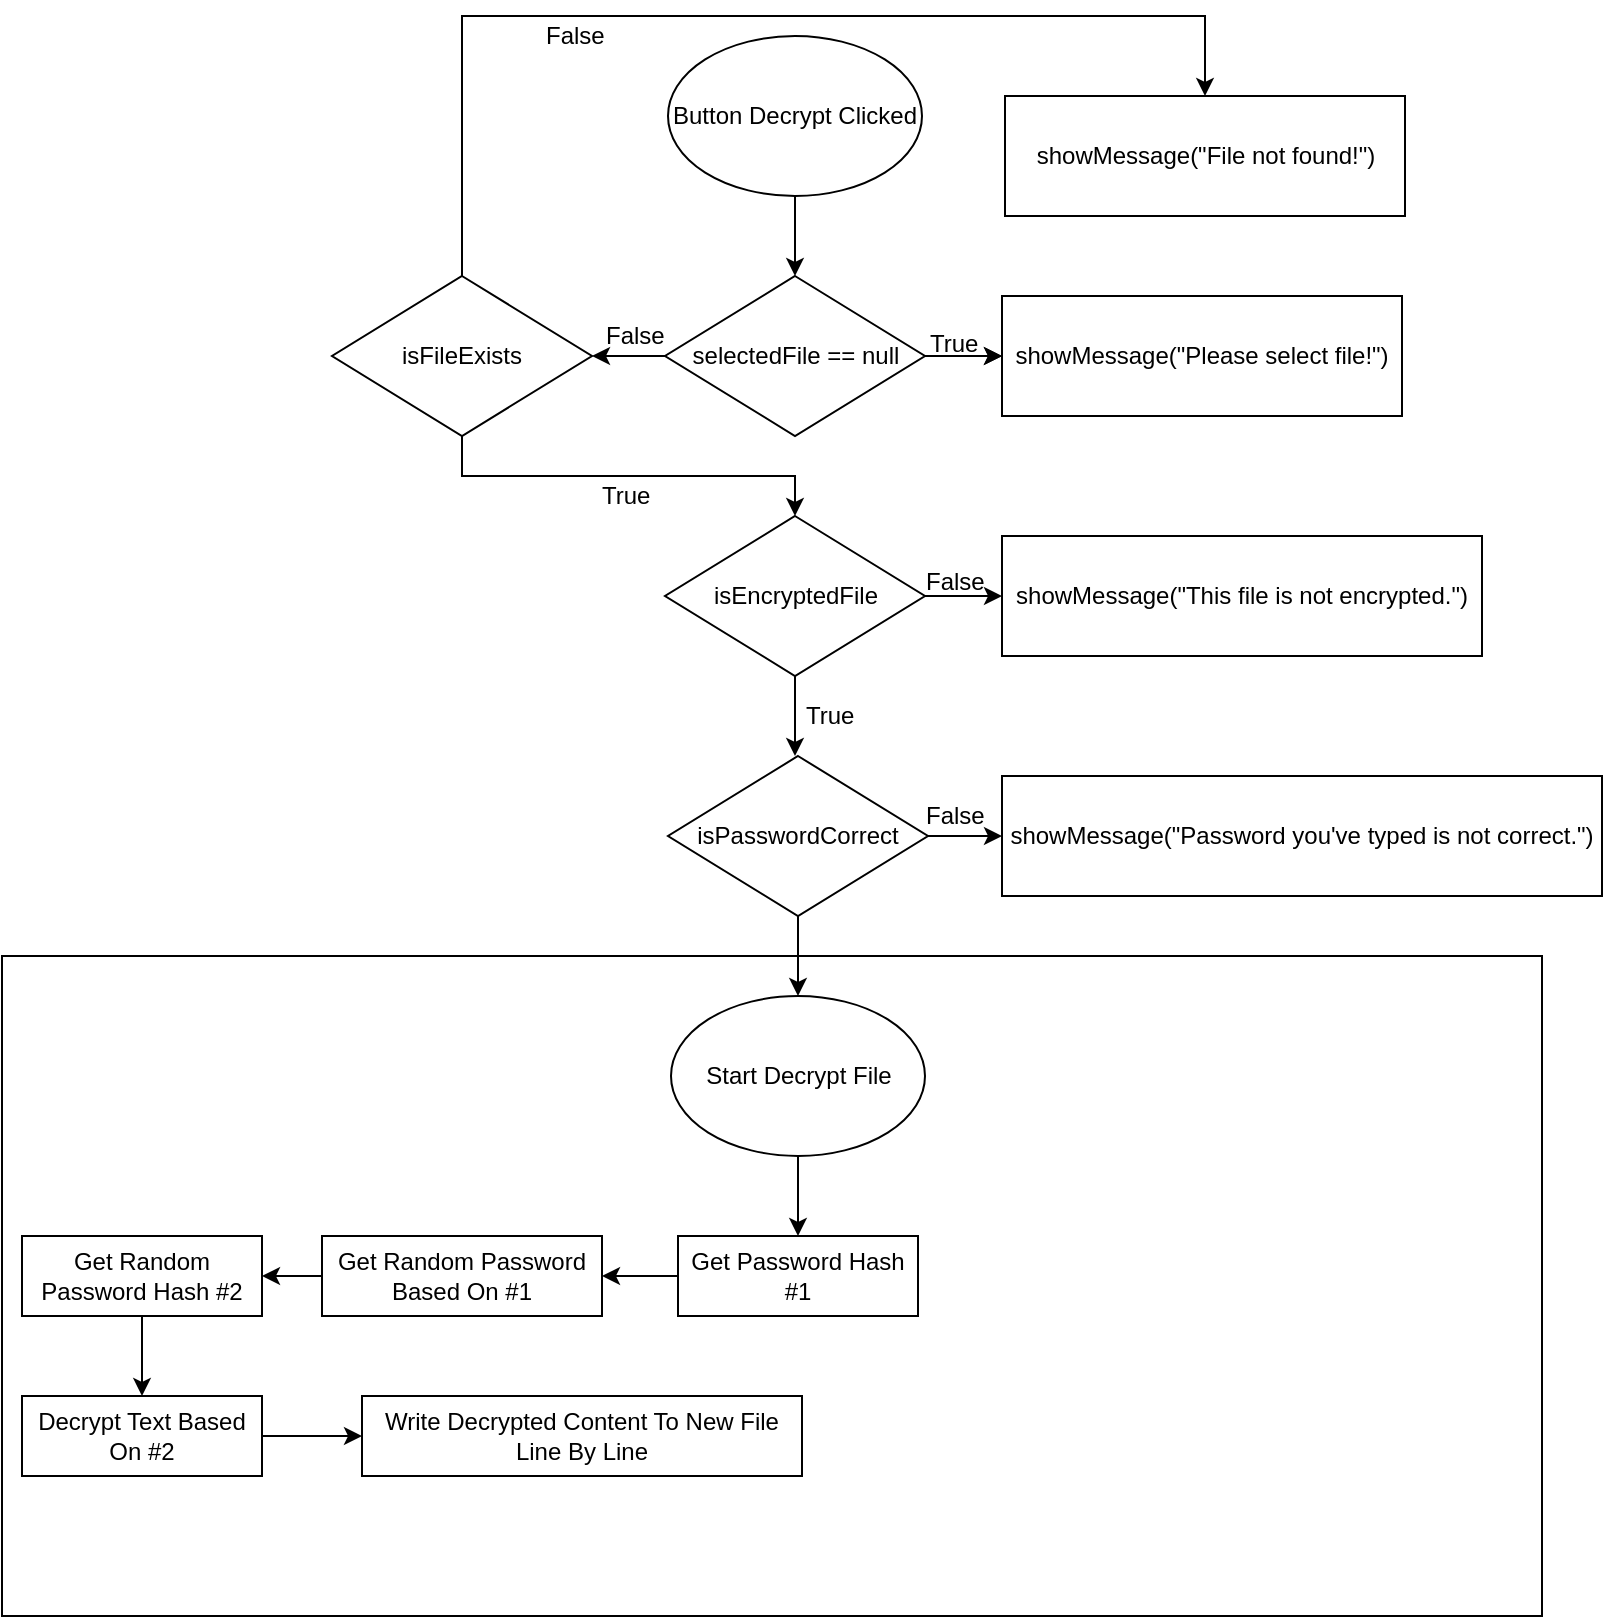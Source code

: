 <mxfile version="10.9.3" type="device"><diagram id="IdGHMcjKx_DfJx0lw3GE" name="Page-1"><mxGraphModel dx="1108" dy="541" grid="1" gridSize="10" guides="1" tooltips="1" connect="1" arrows="1" fold="1" page="1" pageScale="1" pageWidth="827" pageHeight="1169" math="0" shadow="0"><root><mxCell id="0"/><mxCell id="1" parent="0"/><mxCell id="O_aHKKmYxdRlATXuyQyG-24" value="" style="rounded=0;whiteSpace=wrap;html=1;fillColor=none;" parent="1" vertex="1"><mxGeometry x="20" y="500" width="770" height="330" as="geometry"/></mxCell><mxCell id="O_aHKKmYxdRlATXuyQyG-3" value="" style="edgeStyle=orthogonalEdgeStyle;rounded=0;orthogonalLoop=1;jettySize=auto;html=1;" parent="1" source="O_aHKKmYxdRlATXuyQyG-1" target="O_aHKKmYxdRlATXuyQyG-2" edge="1"><mxGeometry relative="1" as="geometry"/></mxCell><mxCell id="O_aHKKmYxdRlATXuyQyG-1" value="Button Decrypt Clicked" style="ellipse;whiteSpace=wrap;html=1;" parent="1" vertex="1"><mxGeometry x="353" y="40" width="127" height="80" as="geometry"/></mxCell><mxCell id="O_aHKKmYxdRlATXuyQyG-5" value="" style="edgeStyle=orthogonalEdgeStyle;rounded=0;orthogonalLoop=1;jettySize=auto;html=1;" parent="1" source="O_aHKKmYxdRlATXuyQyG-2" target="O_aHKKmYxdRlATXuyQyG-4" edge="1"><mxGeometry relative="1" as="geometry"/></mxCell><mxCell id="O_aHKKmYxdRlATXuyQyG-10" value="" style="edgeStyle=orthogonalEdgeStyle;rounded=0;orthogonalLoop=1;jettySize=auto;html=1;" parent="1" source="O_aHKKmYxdRlATXuyQyG-2" target="O_aHKKmYxdRlATXuyQyG-4" edge="1"><mxGeometry relative="1" as="geometry"/></mxCell><mxCell id="Hz_pXfIRrevHF8Gre1GE-6" value="" style="edgeStyle=orthogonalEdgeStyle;rounded=0;orthogonalLoop=1;jettySize=auto;html=1;" edge="1" parent="1" source="O_aHKKmYxdRlATXuyQyG-2" target="Hz_pXfIRrevHF8Gre1GE-1"><mxGeometry relative="1" as="geometry"/></mxCell><mxCell id="O_aHKKmYxdRlATXuyQyG-2" value="selectedFile == null" style="rhombus;whiteSpace=wrap;html=1;" parent="1" vertex="1"><mxGeometry x="351.5" y="160" width="130" height="80" as="geometry"/></mxCell><mxCell id="O_aHKKmYxdRlATXuyQyG-4" value="showMessage(&quot;Please select file!&quot;)" style="rounded=0;whiteSpace=wrap;html=1;" parent="1" vertex="1"><mxGeometry x="520" y="170" width="200" height="60" as="geometry"/></mxCell><mxCell id="O_aHKKmYxdRlATXuyQyG-8" value="" style="edgeStyle=orthogonalEdgeStyle;rounded=0;orthogonalLoop=1;jettySize=auto;html=1;" parent="1" source="O_aHKKmYxdRlATXuyQyG-6" target="O_aHKKmYxdRlATXuyQyG-7" edge="1"><mxGeometry relative="1" as="geometry"/></mxCell><mxCell id="O_aHKKmYxdRlATXuyQyG-14" value="" style="edgeStyle=orthogonalEdgeStyle;rounded=0;orthogonalLoop=1;jettySize=auto;html=1;" parent="1" source="O_aHKKmYxdRlATXuyQyG-6" edge="1"><mxGeometry relative="1" as="geometry"><mxPoint x="416.5" y="400" as="targetPoint"/></mxGeometry></mxCell><mxCell id="O_aHKKmYxdRlATXuyQyG-6" value="isEncryptedFile" style="rhombus;whiteSpace=wrap;html=1;" parent="1" vertex="1"><mxGeometry x="351.5" y="280" width="130" height="80" as="geometry"/></mxCell><mxCell id="O_aHKKmYxdRlATXuyQyG-7" value="showMessage(&quot;This file is not encrypted.&quot;)" style="rounded=0;whiteSpace=wrap;html=1;" parent="1" vertex="1"><mxGeometry x="520" y="290" width="240" height="60" as="geometry"/></mxCell><mxCell id="O_aHKKmYxdRlATXuyQyG-11" value="True" style="text;html=1;resizable=0;points=[];autosize=1;align=left;verticalAlign=top;spacingTop=-4;" parent="1" vertex="1"><mxGeometry x="481.5" y="184" width="40" height="20" as="geometry"/></mxCell><mxCell id="O_aHKKmYxdRlATXuyQyG-12" value="False" style="text;html=1;resizable=0;points=[];autosize=1;align=left;verticalAlign=top;spacingTop=-4;" parent="1" vertex="1"><mxGeometry x="480" y="303" width="40" height="20" as="geometry"/></mxCell><mxCell id="O_aHKKmYxdRlATXuyQyG-19" value="" style="edgeStyle=orthogonalEdgeStyle;rounded=0;orthogonalLoop=1;jettySize=auto;html=1;" parent="1" source="O_aHKKmYxdRlATXuyQyG-16" target="O_aHKKmYxdRlATXuyQyG-18" edge="1"><mxGeometry relative="1" as="geometry"/></mxCell><mxCell id="O_aHKKmYxdRlATXuyQyG-23" value="" style="edgeStyle=orthogonalEdgeStyle;rounded=0;orthogonalLoop=1;jettySize=auto;html=1;" parent="1" source="O_aHKKmYxdRlATXuyQyG-16" target="O_aHKKmYxdRlATXuyQyG-21" edge="1"><mxGeometry relative="1" as="geometry"/></mxCell><mxCell id="O_aHKKmYxdRlATXuyQyG-16" value="isPasswordCorrect" style="rhombus;whiteSpace=wrap;html=1;" parent="1" vertex="1"><mxGeometry x="353" y="400" width="130" height="80" as="geometry"/></mxCell><mxCell id="O_aHKKmYxdRlATXuyQyG-18" value="showMessage(&quot;Password you've typed is not correct.&quot;)" style="rounded=0;whiteSpace=wrap;html=1;" parent="1" vertex="1"><mxGeometry x="520" y="410" width="300" height="60" as="geometry"/></mxCell><mxCell id="O_aHKKmYxdRlATXuyQyG-20" value="False" style="text;html=1;resizable=0;points=[];autosize=1;align=left;verticalAlign=top;spacingTop=-4;" parent="1" vertex="1"><mxGeometry x="480" y="420" width="40" height="20" as="geometry"/></mxCell><mxCell id="O_aHKKmYxdRlATXuyQyG-26" value="" style="edgeStyle=orthogonalEdgeStyle;rounded=0;orthogonalLoop=1;jettySize=auto;html=1;" parent="1" source="O_aHKKmYxdRlATXuyQyG-21" target="O_aHKKmYxdRlATXuyQyG-25" edge="1"><mxGeometry relative="1" as="geometry"/></mxCell><mxCell id="O_aHKKmYxdRlATXuyQyG-21" value="Start Decrypt File" style="ellipse;whiteSpace=wrap;html=1;" parent="1" vertex="1"><mxGeometry x="354.5" y="520" width="127" height="80" as="geometry"/></mxCell><mxCell id="O_aHKKmYxdRlATXuyQyG-28" value="" style="edgeStyle=orthogonalEdgeStyle;rounded=0;orthogonalLoop=1;jettySize=auto;html=1;" parent="1" source="O_aHKKmYxdRlATXuyQyG-25" target="O_aHKKmYxdRlATXuyQyG-27" edge="1"><mxGeometry relative="1" as="geometry"/></mxCell><mxCell id="O_aHKKmYxdRlATXuyQyG-25" value="Get Password Hash #1" style="rounded=0;whiteSpace=wrap;html=1;fillColor=none;" parent="1" vertex="1"><mxGeometry x="358" y="640" width="120" height="40" as="geometry"/></mxCell><mxCell id="O_aHKKmYxdRlATXuyQyG-30" value="" style="edgeStyle=orthogonalEdgeStyle;rounded=0;orthogonalLoop=1;jettySize=auto;html=1;" parent="1" source="O_aHKKmYxdRlATXuyQyG-27" target="O_aHKKmYxdRlATXuyQyG-29" edge="1"><mxGeometry relative="1" as="geometry"/></mxCell><mxCell id="O_aHKKmYxdRlATXuyQyG-27" value="Get Random Password Based On #1" style="rounded=0;whiteSpace=wrap;html=1;fillColor=none;" parent="1" vertex="1"><mxGeometry x="180" y="640" width="140" height="40" as="geometry"/></mxCell><mxCell id="O_aHKKmYxdRlATXuyQyG-32" value="" style="edgeStyle=orthogonalEdgeStyle;rounded=0;orthogonalLoop=1;jettySize=auto;html=1;" parent="1" source="O_aHKKmYxdRlATXuyQyG-29" target="O_aHKKmYxdRlATXuyQyG-31" edge="1"><mxGeometry relative="1" as="geometry"/></mxCell><mxCell id="O_aHKKmYxdRlATXuyQyG-29" value="Get Random Password Hash #2" style="rounded=0;whiteSpace=wrap;html=1;fillColor=none;" parent="1" vertex="1"><mxGeometry x="30" y="640" width="120" height="40" as="geometry"/></mxCell><mxCell id="O_aHKKmYxdRlATXuyQyG-34" value="" style="edgeStyle=orthogonalEdgeStyle;rounded=0;orthogonalLoop=1;jettySize=auto;html=1;" parent="1" source="O_aHKKmYxdRlATXuyQyG-31" target="O_aHKKmYxdRlATXuyQyG-33" edge="1"><mxGeometry relative="1" as="geometry"/></mxCell><mxCell id="O_aHKKmYxdRlATXuyQyG-31" value="Decrypt Text Based On #2" style="rounded=0;whiteSpace=wrap;html=1;fillColor=none;" parent="1" vertex="1"><mxGeometry x="30" y="720" width="120" height="40" as="geometry"/></mxCell><mxCell id="O_aHKKmYxdRlATXuyQyG-33" value="Write Decrypted Content To New File Line By Line" style="rounded=0;whiteSpace=wrap;html=1;fillColor=none;" parent="1" vertex="1"><mxGeometry x="200" y="720" width="220" height="40" as="geometry"/></mxCell><mxCell id="Hz_pXfIRrevHF8Gre1GE-4" value="" style="edgeStyle=orthogonalEdgeStyle;rounded=0;orthogonalLoop=1;jettySize=auto;html=1;entryX=0.5;entryY=0;entryDx=0;entryDy=0;" edge="1" parent="1" source="Hz_pXfIRrevHF8Gre1GE-1" target="Hz_pXfIRrevHF8Gre1GE-2"><mxGeometry relative="1" as="geometry"><mxPoint x="250" y="80" as="targetPoint"/><Array as="points"><mxPoint x="250" y="30"/><mxPoint x="622" y="30"/></Array></mxGeometry></mxCell><mxCell id="Hz_pXfIRrevHF8Gre1GE-9" value="" style="edgeStyle=orthogonalEdgeStyle;rounded=0;orthogonalLoop=1;jettySize=auto;html=1;entryX=0.5;entryY=0;entryDx=0;entryDy=0;" edge="1" parent="1" source="Hz_pXfIRrevHF8Gre1GE-1" target="O_aHKKmYxdRlATXuyQyG-6"><mxGeometry relative="1" as="geometry"><mxPoint x="250" y="320" as="targetPoint"/><Array as="points"><mxPoint x="250" y="260"/><mxPoint x="417" y="260"/></Array></mxGeometry></mxCell><mxCell id="Hz_pXfIRrevHF8Gre1GE-1" value="isFileExists" style="rhombus;whiteSpace=wrap;html=1;" vertex="1" parent="1"><mxGeometry x="185" y="160" width="130" height="80" as="geometry"/></mxCell><mxCell id="Hz_pXfIRrevHF8Gre1GE-2" value="showMessage(&quot;File not found!&quot;)" style="rounded=0;whiteSpace=wrap;html=1;" vertex="1" parent="1"><mxGeometry x="521.5" y="70" width="200" height="60" as="geometry"/></mxCell><mxCell id="Hz_pXfIRrevHF8Gre1GE-5" value="False" style="text;html=1;resizable=0;points=[];autosize=1;align=left;verticalAlign=top;spacingTop=-4;" vertex="1" parent="1"><mxGeometry x="290" y="30" width="40" height="20" as="geometry"/></mxCell><mxCell id="Hz_pXfIRrevHF8Gre1GE-7" value="False" style="text;html=1;resizable=0;points=[];autosize=1;align=left;verticalAlign=top;spacingTop=-4;" vertex="1" parent="1"><mxGeometry x="320" y="180" width="40" height="20" as="geometry"/></mxCell><mxCell id="Hz_pXfIRrevHF8Gre1GE-11" value="True" style="text;html=1;resizable=0;points=[];autosize=1;align=left;verticalAlign=top;spacingTop=-4;" vertex="1" parent="1"><mxGeometry x="318" y="260" width="40" height="20" as="geometry"/></mxCell><mxCell id="Hz_pXfIRrevHF8Gre1GE-12" value="True" style="text;html=1;resizable=0;points=[];autosize=1;align=left;verticalAlign=top;spacingTop=-4;" vertex="1" parent="1"><mxGeometry x="420" y="370" width="40" height="20" as="geometry"/></mxCell></root></mxGraphModel></diagram></mxfile>